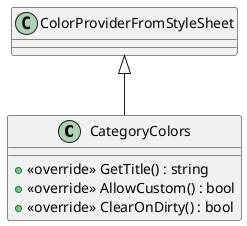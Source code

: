 @startuml
class CategoryColors {
    + <<override>> GetTitle() : string
    + <<override>> AllowCustom() : bool
    + <<override>> ClearOnDirty() : bool
}
ColorProviderFromStyleSheet <|-- CategoryColors
@enduml
